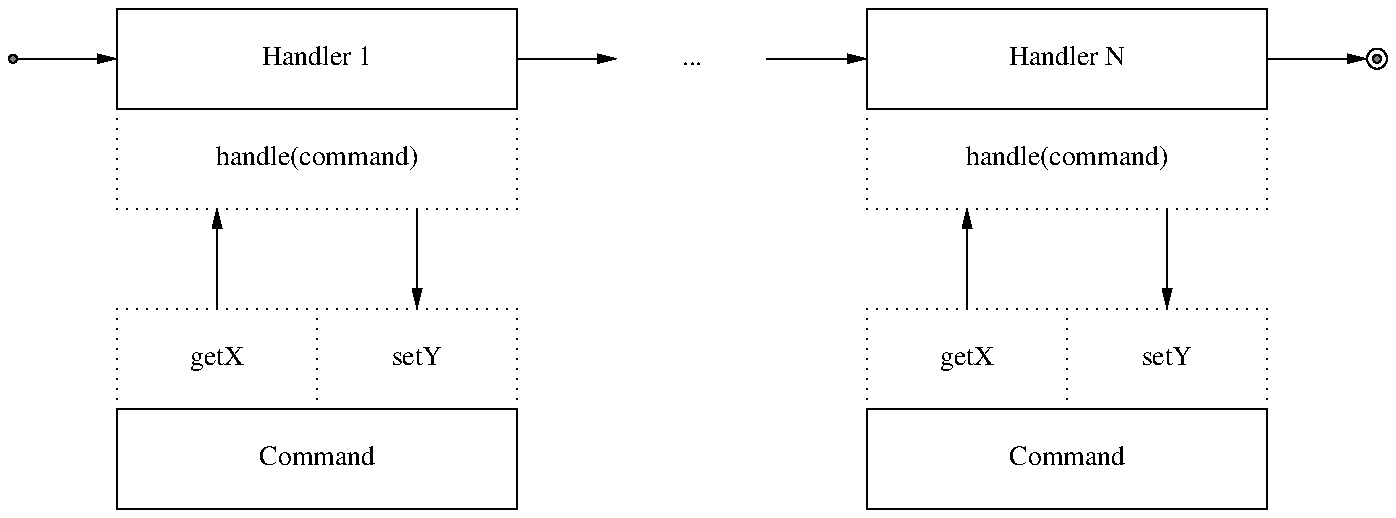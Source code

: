 .PS
START: circle filled rad 0.02;
arrow right;
  HANDLER1: box wid 2 ht 0.5 "Handler 1";
  move to HANDLER1.s;
  move down 0;
  HANDLE1: box wid 2 dotted "handle(command)";
  move to HANDLE1.s;
  move left 0;
  move down 1;
  COMMAND1: box wid 2 ht 0.5 "Command";
  move to COMMAND1.w;
  move up; move right 0;
  SETX1: box wid 1 dotted "getX";
  move to SETX1.e;
  move right 0;
  SETY1: box wid 1 dotted "setY";

  arrow from SETX1.n to 1/2 of the way between HANDLE1.sw and HANDLE1.s;
  arrow from 1/2 of the way between HANDLE1.s and HANDLE1.se to SETY1.n;

move to HANDLER1.e;
arrow right;

box invis "...";

arrow right;

  HANDLER2: box wid 2 ht 0.5 "Handler N";
  move to HANDLER2.s;
  move down 0;
  HANDLE2: box wid 2 dotted "handle(command)";
  move to HANDLE2.s;
  move left 0;
  move down 1;
  COMMAND2: box wid 2 ht 0.5 "Command";
  move to COMMAND2.w;
  move up; move right 0;
  SETX2: box wid 1 dotted "getX";
  move to SETX2.e;
  move right 0;
  SETY2: box wid 1 dotted "setY";

  arrow from SETX2.n to 1/2 of the way between HANDLE2.sw and HANDLE2.s;
  arrow from 1/2 of the way between HANDLE2.s and HANDLE2.se to SETY2.n;

move to HANDLER2.e;
arrow right;
END: [ INNER: circle rad 0.05; move left 0.03; circle filled rad 0.02; ];

.PE
